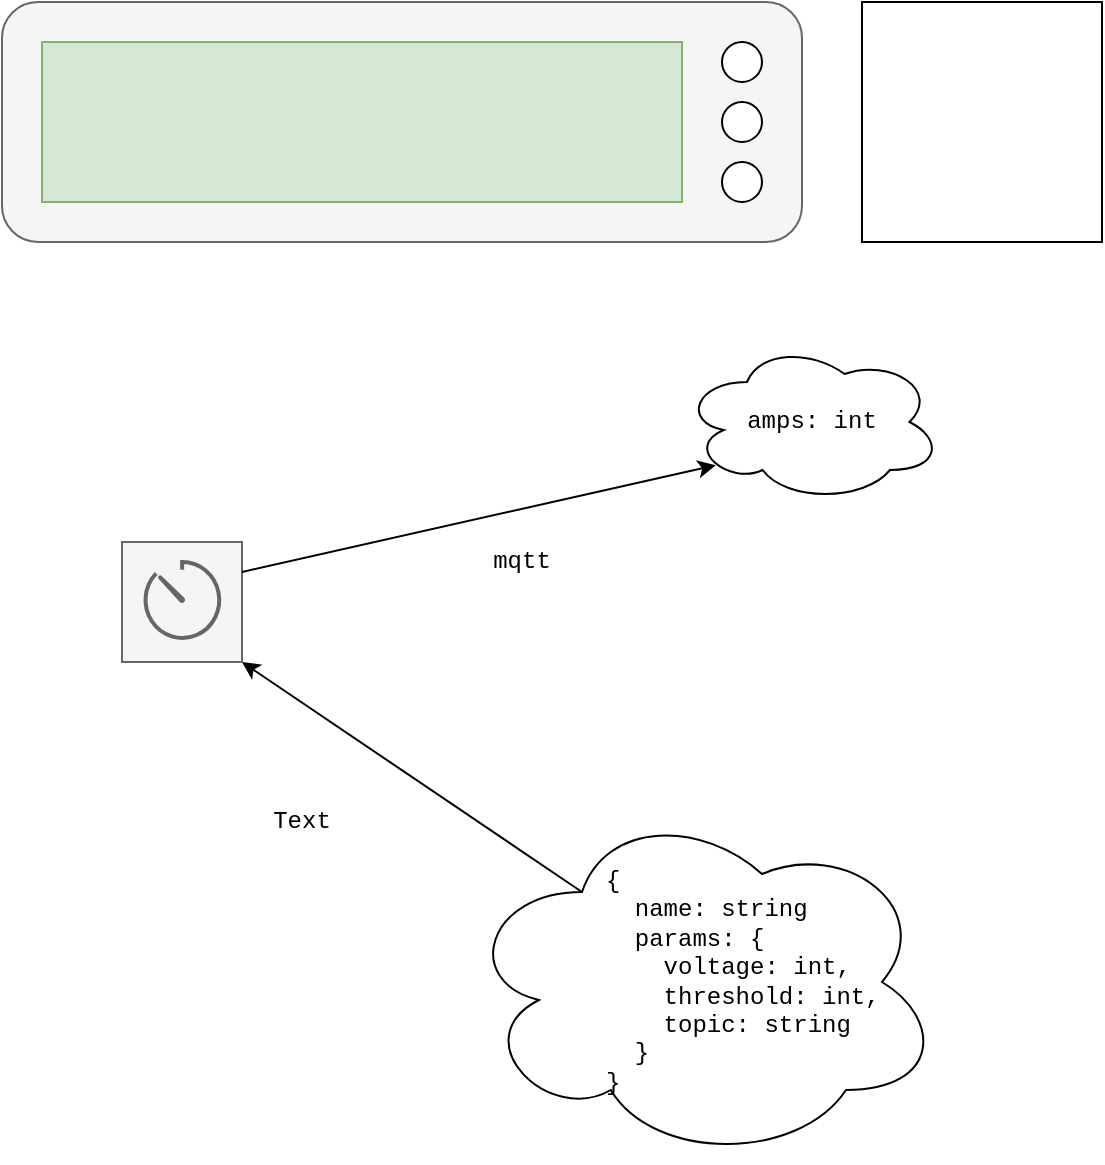 <mxfile version="13.2.4" type="github"><diagram id="v2WVE7Pdmdfgbdhzpui1" name="Page-1"><mxGraphModel dx="946" dy="623" grid="1" gridSize="10" guides="1" tooltips="1" connect="1" arrows="1" fold="1" page="1" pageScale="1" pageWidth="827" pageHeight="1169" math="0" shadow="0"><root><mxCell id="0"/><mxCell id="1" parent="0"/><mxCell id="DuHdJJsVaMmny-Cw_l8c-9" value="" style="rounded=1;whiteSpace=wrap;html=1;fillColor=#f5f5f5;strokeColor=#666666;fontColor=#333333;" vertex="1" parent="1"><mxGeometry x="140" y="20" width="400" height="120" as="geometry"/></mxCell><mxCell id="DuHdJJsVaMmny-Cw_l8c-1" value="" style="rounded=0;whiteSpace=wrap;html=1;fillColor=#f5f5f5;strokeColor=#666666;fontColor=#333333;" vertex="1" parent="1"><mxGeometry x="200" y="290" width="60" height="60" as="geometry"/></mxCell><mxCell id="DuHdJJsVaMmny-Cw_l8c-3" value="" style="rounded=0;whiteSpace=wrap;html=1;fillColor=#d5e8d4;strokeColor=#82b366;" vertex="1" parent="1"><mxGeometry x="160" y="40" width="320" height="80" as="geometry"/></mxCell><mxCell id="DuHdJJsVaMmny-Cw_l8c-5" value="" style="ellipse;whiteSpace=wrap;html=1;aspect=fixed;" vertex="1" parent="1"><mxGeometry x="500" y="40" width="20" height="20" as="geometry"/></mxCell><mxCell id="DuHdJJsVaMmny-Cw_l8c-6" value="" style="ellipse;whiteSpace=wrap;html=1;aspect=fixed;" vertex="1" parent="1"><mxGeometry x="500" y="100" width="20" height="20" as="geometry"/></mxCell><mxCell id="DuHdJJsVaMmny-Cw_l8c-8" value="" style="ellipse;whiteSpace=wrap;html=1;aspect=fixed;" vertex="1" parent="1"><mxGeometry x="500" y="70" width="20" height="20" as="geometry"/></mxCell><mxCell id="DuHdJJsVaMmny-Cw_l8c-10" value="" style="rounded=0;whiteSpace=wrap;html=1;" vertex="1" parent="1"><mxGeometry x="570" y="20" width="120" height="120" as="geometry"/></mxCell><mxCell id="DuHdJJsVaMmny-Cw_l8c-11" value="" style="html=1;verticalLabelPosition=bottom;align=center;labelBackgroundColor=#ffffff;verticalAlign=top;strokeWidth=2;strokeColor=#666666;shadow=0;dashed=0;shape=mxgraph.ios7.icons.gauge;rounded=1;fillColor=#f5f5f5;fontColor=#333333;" vertex="1" parent="1"><mxGeometry x="210" y="300" width="40" height="40" as="geometry"/></mxCell><mxCell id="DuHdJJsVaMmny-Cw_l8c-13" value="" style="ellipse;shape=cloud;whiteSpace=wrap;html=1;rounded=1;align=left;" vertex="1" parent="1"><mxGeometry x="370" y="420" width="240" height="180" as="geometry"/></mxCell><mxCell id="DuHdJJsVaMmny-Cw_l8c-12" value="{&lt;br&gt;&amp;nbsp; name: string&lt;br&gt;&amp;nbsp; params: {&lt;br&gt;&amp;nbsp; &amp;nbsp; voltage: int,&lt;br&gt;&amp;nbsp; &amp;nbsp; threshold: int,&lt;br&gt;&amp;nbsp; &amp;nbsp; topic: string&lt;br&gt;&amp;nbsp; }&lt;br&gt;}" style="text;html=1;strokeColor=none;fillColor=none;align=left;verticalAlign=middle;whiteSpace=wrap;rounded=0;fontFamily=Courier New;" vertex="1" parent="1"><mxGeometry x="440" y="457.5" width="140" height="105" as="geometry"/></mxCell><mxCell id="DuHdJJsVaMmny-Cw_l8c-15" value="" style="endArrow=classic;html=1;fontFamily=Courier New;exitX=0.25;exitY=0.25;exitDx=0;exitDy=0;exitPerimeter=0;entryX=1;entryY=1;entryDx=0;entryDy=0;" edge="1" parent="1" source="DuHdJJsVaMmny-Cw_l8c-13" target="DuHdJJsVaMmny-Cw_l8c-1"><mxGeometry width="50" height="50" relative="1" as="geometry"><mxPoint x="390" y="320" as="sourcePoint"/><mxPoint x="440" y="270" as="targetPoint"/></mxGeometry></mxCell><mxCell id="DuHdJJsVaMmny-Cw_l8c-16" value="" style="ellipse;shape=cloud;whiteSpace=wrap;html=1;rounded=1;fontFamily=Courier New;align=left;" vertex="1" parent="1"><mxGeometry x="480" y="190" width="130" height="80" as="geometry"/></mxCell><mxCell id="DuHdJJsVaMmny-Cw_l8c-17" value="amps: int" style="text;html=1;strokeColor=none;fillColor=none;align=center;verticalAlign=middle;whiteSpace=wrap;rounded=0;fontFamily=Courier New;" vertex="1" parent="1"><mxGeometry x="500" y="205" width="90" height="50" as="geometry"/></mxCell><mxCell id="DuHdJJsVaMmny-Cw_l8c-19" value="" style="endArrow=classic;html=1;fontFamily=Courier New;exitX=1;exitY=0.25;exitDx=0;exitDy=0;entryX=0.13;entryY=0.77;entryDx=0;entryDy=0;entryPerimeter=0;" edge="1" parent="1" source="DuHdJJsVaMmny-Cw_l8c-1" target="DuHdJJsVaMmny-Cw_l8c-16"><mxGeometry width="50" height="50" relative="1" as="geometry"><mxPoint x="370" y="300" as="sourcePoint"/><mxPoint x="420" y="250" as="targetPoint"/></mxGeometry></mxCell><mxCell id="DuHdJJsVaMmny-Cw_l8c-20" value="mqtt" style="text;html=1;strokeColor=none;fillColor=none;align=center;verticalAlign=middle;whiteSpace=wrap;rounded=0;fontFamily=Courier New;" vertex="1" parent="1"><mxGeometry x="380" y="290" width="40" height="20" as="geometry"/></mxCell><mxCell id="DuHdJJsVaMmny-Cw_l8c-21" value="Text" style="text;html=1;strokeColor=none;fillColor=none;align=center;verticalAlign=middle;whiteSpace=wrap;rounded=0;fontFamily=Courier New;" vertex="1" parent="1"><mxGeometry x="270" y="420" width="40" height="20" as="geometry"/></mxCell></root></mxGraphModel></diagram></mxfile>